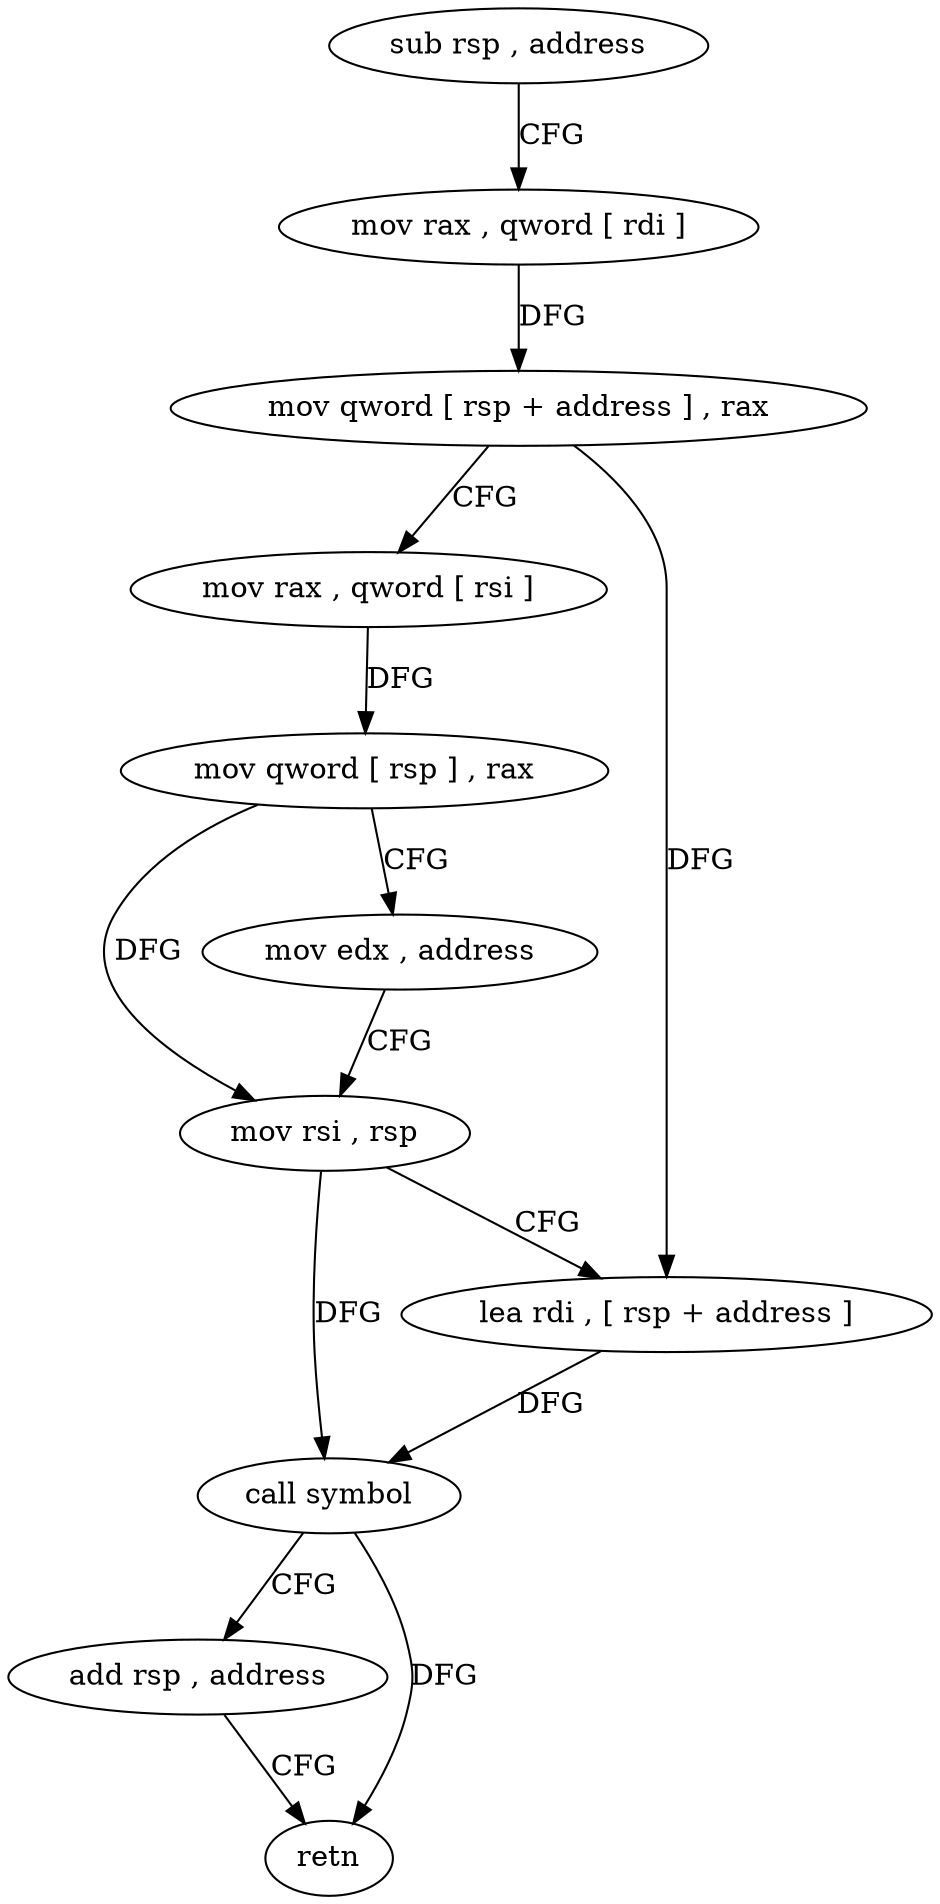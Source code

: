 digraph "func" {
"4221124" [label = "sub rsp , address" ]
"4221128" [label = "mov rax , qword [ rdi ]" ]
"4221131" [label = "mov qword [ rsp + address ] , rax" ]
"4221136" [label = "mov rax , qword [ rsi ]" ]
"4221139" [label = "mov qword [ rsp ] , rax" ]
"4221143" [label = "mov edx , address" ]
"4221148" [label = "mov rsi , rsp" ]
"4221151" [label = "lea rdi , [ rsp + address ]" ]
"4221156" [label = "call symbol" ]
"4221161" [label = "add rsp , address" ]
"4221165" [label = "retn" ]
"4221124" -> "4221128" [ label = "CFG" ]
"4221128" -> "4221131" [ label = "DFG" ]
"4221131" -> "4221136" [ label = "CFG" ]
"4221131" -> "4221151" [ label = "DFG" ]
"4221136" -> "4221139" [ label = "DFG" ]
"4221139" -> "4221143" [ label = "CFG" ]
"4221139" -> "4221148" [ label = "DFG" ]
"4221143" -> "4221148" [ label = "CFG" ]
"4221148" -> "4221151" [ label = "CFG" ]
"4221148" -> "4221156" [ label = "DFG" ]
"4221151" -> "4221156" [ label = "DFG" ]
"4221156" -> "4221161" [ label = "CFG" ]
"4221156" -> "4221165" [ label = "DFG" ]
"4221161" -> "4221165" [ label = "CFG" ]
}
